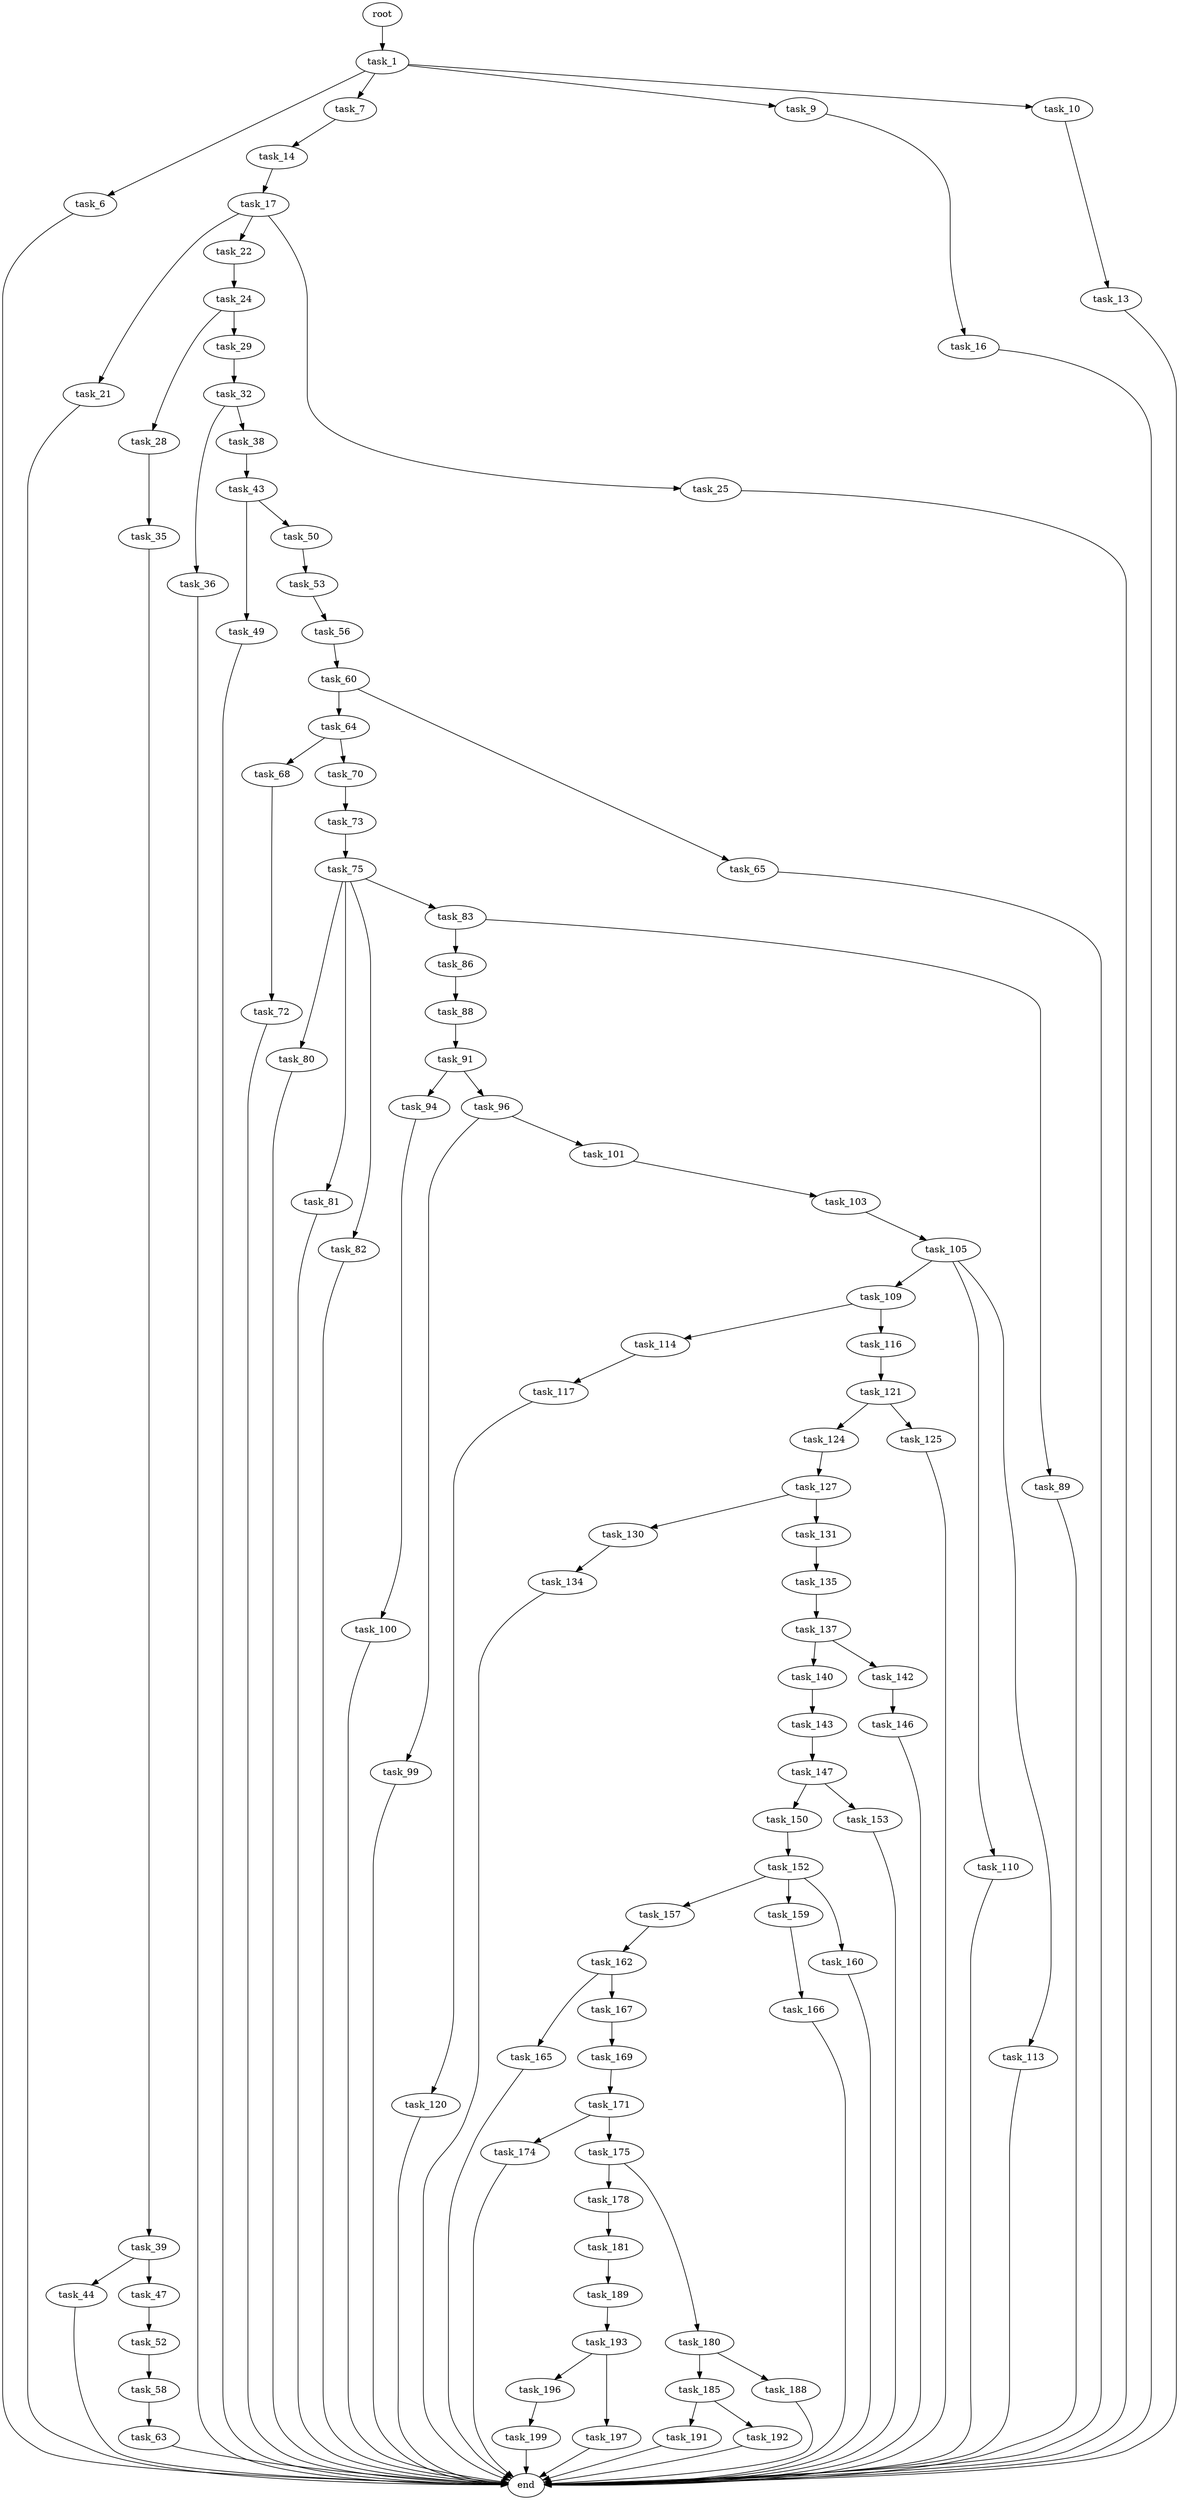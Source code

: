digraph G {
  root [size="0.000000"];
  task_1 [size="68719476736.000000"];
  task_6 [size="41048331584.000000"];
  task_7 [size="673795057928.000000"];
  task_9 [size="1073741824000.000000"];
  task_10 [size="21757971015.000000"];
  task_13 [size="26368567080.000000"];
  task_14 [size="781629258758.000000"];
  task_16 [size="1293778937.000000"];
  task_17 [size="1636082524.000000"];
  task_21 [size="984762105745.000000"];
  task_22 [size="19478004616.000000"];
  task_24 [size="1303877794.000000"];
  task_25 [size="1759665512.000000"];
  task_28 [size="8589934592.000000"];
  task_29 [size="782757789696.000000"];
  task_32 [size="7783654455.000000"];
  task_35 [size="7545167812.000000"];
  task_36 [size="19265144753.000000"];
  task_38 [size="368293445632.000000"];
  task_39 [size="368293445632.000000"];
  task_43 [size="1073741824000.000000"];
  task_44 [size="8135858357.000000"];
  task_47 [size="8589934592.000000"];
  task_49 [size="859915823.000000"];
  task_50 [size="52493211195.000000"];
  task_52 [size="368293445632.000000"];
  task_53 [size="231928233984.000000"];
  task_56 [size="368293445632.000000"];
  task_58 [size="28991029248.000000"];
  task_60 [size="9908655720.000000"];
  task_63 [size="782757789696.000000"];
  task_64 [size="10668190589.000000"];
  task_65 [size="89386554912.000000"];
  task_68 [size="1073741824000.000000"];
  task_70 [size="49747097286.000000"];
  task_72 [size="9379446767.000000"];
  task_73 [size="28991029248.000000"];
  task_75 [size="16499058040.000000"];
  task_80 [size="68719476736.000000"];
  task_81 [size="368293445632.000000"];
  task_82 [size="117514980186.000000"];
  task_83 [size="4889667584.000000"];
  task_86 [size="25959862380.000000"];
  task_88 [size="3855092847.000000"];
  task_89 [size="782757789696.000000"];
  task_91 [size="203310938014.000000"];
  task_94 [size="68755237068.000000"];
  task_96 [size="231928233984.000000"];
  task_99 [size="151448640882.000000"];
  task_100 [size="8107384550.000000"];
  task_101 [size="29585063891.000000"];
  task_103 [size="134217728000.000000"];
  task_105 [size="549755813888.000000"];
  task_109 [size="981578595.000000"];
  task_110 [size="28991029248.000000"];
  task_113 [size="6174501557.000000"];
  task_114 [size="1073741824000.000000"];
  task_116 [size="4425355817.000000"];
  task_117 [size="549755813888.000000"];
  task_120 [size="32712762465.000000"];
  task_121 [size="231928233984.000000"];
  task_124 [size="21017547984.000000"];
  task_125 [size="59353175911.000000"];
  task_127 [size="197980938942.000000"];
  task_130 [size="320100898674.000000"];
  task_131 [size="231928233984.000000"];
  task_134 [size="8348979537.000000"];
  task_135 [size="13162352357.000000"];
  task_137 [size="30229022740.000000"];
  task_140 [size="8589934592.000000"];
  task_142 [size="7013201129.000000"];
  task_143 [size="1334166021476.000000"];
  task_146 [size="46250959000.000000"];
  task_147 [size="368293445632.000000"];
  task_150 [size="1073741824000.000000"];
  task_152 [size="300513058695.000000"];
  task_153 [size="8589934592.000000"];
  task_157 [size="8543091078.000000"];
  task_159 [size="21381716132.000000"];
  task_160 [size="549755813888.000000"];
  task_162 [size="24786489431.000000"];
  task_165 [size="8407140270.000000"];
  task_166 [size="3676111374.000000"];
  task_167 [size="575624342261.000000"];
  task_169 [size="68719476736.000000"];
  task_171 [size="19832105392.000000"];
  task_174 [size="2953943406.000000"];
  task_175 [size="591848111830.000000"];
  task_178 [size="674639905.000000"];
  task_180 [size="4064793647.000000"];
  task_181 [size="308921323564.000000"];
  task_185 [size="732386854350.000000"];
  task_188 [size="368293445632.000000"];
  task_189 [size="460666002586.000000"];
  task_191 [size="507611553185.000000"];
  task_192 [size="1613353591.000000"];
  task_193 [size="358274645094.000000"];
  task_196 [size="142036251586.000000"];
  task_197 [size="15151740253.000000"];
  task_199 [size="368293445632.000000"];
  end [size="0.000000"];

  root -> task_1 [size="1.000000"];
  task_1 -> task_6 [size="134217728.000000"];
  task_1 -> task_7 [size="134217728.000000"];
  task_1 -> task_9 [size="134217728.000000"];
  task_1 -> task_10 [size="134217728.000000"];
  task_6 -> end [size="1.000000"];
  task_7 -> task_14 [size="536870912.000000"];
  task_9 -> task_16 [size="838860800.000000"];
  task_10 -> task_13 [size="411041792.000000"];
  task_13 -> end [size="1.000000"];
  task_14 -> task_17 [size="679477248.000000"];
  task_16 -> end [size="1.000000"];
  task_17 -> task_21 [size="33554432.000000"];
  task_17 -> task_22 [size="33554432.000000"];
  task_17 -> task_25 [size="33554432.000000"];
  task_21 -> end [size="1.000000"];
  task_22 -> task_24 [size="411041792.000000"];
  task_24 -> task_28 [size="33554432.000000"];
  task_24 -> task_29 [size="33554432.000000"];
  task_25 -> end [size="1.000000"];
  task_28 -> task_35 [size="33554432.000000"];
  task_29 -> task_32 [size="679477248.000000"];
  task_32 -> task_36 [size="411041792.000000"];
  task_32 -> task_38 [size="411041792.000000"];
  task_35 -> task_39 [size="536870912.000000"];
  task_36 -> end [size="1.000000"];
  task_38 -> task_43 [size="411041792.000000"];
  task_39 -> task_44 [size="411041792.000000"];
  task_39 -> task_47 [size="411041792.000000"];
  task_43 -> task_49 [size="838860800.000000"];
  task_43 -> task_50 [size="838860800.000000"];
  task_44 -> end [size="1.000000"];
  task_47 -> task_52 [size="33554432.000000"];
  task_49 -> end [size="1.000000"];
  task_50 -> task_53 [size="75497472.000000"];
  task_52 -> task_58 [size="411041792.000000"];
  task_53 -> task_56 [size="301989888.000000"];
  task_56 -> task_60 [size="411041792.000000"];
  task_58 -> task_63 [size="75497472.000000"];
  task_60 -> task_64 [size="33554432.000000"];
  task_60 -> task_65 [size="33554432.000000"];
  task_63 -> end [size="1.000000"];
  task_64 -> task_68 [size="209715200.000000"];
  task_64 -> task_70 [size="209715200.000000"];
  task_65 -> end [size="1.000000"];
  task_68 -> task_72 [size="838860800.000000"];
  task_70 -> task_73 [size="838860800.000000"];
  task_72 -> end [size="1.000000"];
  task_73 -> task_75 [size="75497472.000000"];
  task_75 -> task_80 [size="411041792.000000"];
  task_75 -> task_81 [size="411041792.000000"];
  task_75 -> task_82 [size="411041792.000000"];
  task_75 -> task_83 [size="411041792.000000"];
  task_80 -> end [size="1.000000"];
  task_81 -> end [size="1.000000"];
  task_82 -> end [size="1.000000"];
  task_83 -> task_86 [size="134217728.000000"];
  task_83 -> task_89 [size="134217728.000000"];
  task_86 -> task_88 [size="75497472.000000"];
  task_88 -> task_91 [size="75497472.000000"];
  task_89 -> end [size="1.000000"];
  task_91 -> task_94 [size="134217728.000000"];
  task_91 -> task_96 [size="134217728.000000"];
  task_94 -> task_100 [size="75497472.000000"];
  task_96 -> task_99 [size="301989888.000000"];
  task_96 -> task_101 [size="301989888.000000"];
  task_99 -> end [size="1.000000"];
  task_100 -> end [size="1.000000"];
  task_101 -> task_103 [size="679477248.000000"];
  task_103 -> task_105 [size="209715200.000000"];
  task_105 -> task_109 [size="536870912.000000"];
  task_105 -> task_110 [size="536870912.000000"];
  task_105 -> task_113 [size="536870912.000000"];
  task_109 -> task_114 [size="75497472.000000"];
  task_109 -> task_116 [size="75497472.000000"];
  task_110 -> end [size="1.000000"];
  task_113 -> end [size="1.000000"];
  task_114 -> task_117 [size="838860800.000000"];
  task_116 -> task_121 [size="134217728.000000"];
  task_117 -> task_120 [size="536870912.000000"];
  task_120 -> end [size="1.000000"];
  task_121 -> task_124 [size="301989888.000000"];
  task_121 -> task_125 [size="301989888.000000"];
  task_124 -> task_127 [size="536870912.000000"];
  task_125 -> end [size="1.000000"];
  task_127 -> task_130 [size="838860800.000000"];
  task_127 -> task_131 [size="838860800.000000"];
  task_130 -> task_134 [size="838860800.000000"];
  task_131 -> task_135 [size="301989888.000000"];
  task_134 -> end [size="1.000000"];
  task_135 -> task_137 [size="209715200.000000"];
  task_137 -> task_140 [size="679477248.000000"];
  task_137 -> task_142 [size="679477248.000000"];
  task_140 -> task_143 [size="33554432.000000"];
  task_142 -> task_146 [size="134217728.000000"];
  task_143 -> task_147 [size="838860800.000000"];
  task_146 -> end [size="1.000000"];
  task_147 -> task_150 [size="411041792.000000"];
  task_147 -> task_153 [size="411041792.000000"];
  task_150 -> task_152 [size="838860800.000000"];
  task_152 -> task_157 [size="838860800.000000"];
  task_152 -> task_159 [size="838860800.000000"];
  task_152 -> task_160 [size="838860800.000000"];
  task_153 -> end [size="1.000000"];
  task_157 -> task_162 [size="134217728.000000"];
  task_159 -> task_166 [size="33554432.000000"];
  task_160 -> end [size="1.000000"];
  task_162 -> task_165 [size="838860800.000000"];
  task_162 -> task_167 [size="838860800.000000"];
  task_165 -> end [size="1.000000"];
  task_166 -> end [size="1.000000"];
  task_167 -> task_169 [size="411041792.000000"];
  task_169 -> task_171 [size="134217728.000000"];
  task_171 -> task_174 [size="679477248.000000"];
  task_171 -> task_175 [size="679477248.000000"];
  task_174 -> end [size="1.000000"];
  task_175 -> task_178 [size="838860800.000000"];
  task_175 -> task_180 [size="838860800.000000"];
  task_178 -> task_181 [size="75497472.000000"];
  task_180 -> task_185 [size="75497472.000000"];
  task_180 -> task_188 [size="75497472.000000"];
  task_181 -> task_189 [size="301989888.000000"];
  task_185 -> task_191 [size="838860800.000000"];
  task_185 -> task_192 [size="838860800.000000"];
  task_188 -> end [size="1.000000"];
  task_189 -> task_193 [size="536870912.000000"];
  task_191 -> end [size="1.000000"];
  task_192 -> end [size="1.000000"];
  task_193 -> task_196 [size="536870912.000000"];
  task_193 -> task_197 [size="536870912.000000"];
  task_196 -> task_199 [size="411041792.000000"];
  task_197 -> end [size="1.000000"];
  task_199 -> end [size="1.000000"];
}
